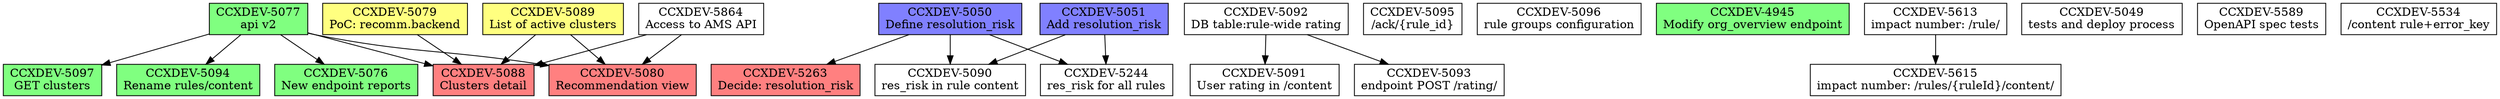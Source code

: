 digraph {
 #   rankdir = LR;

    CCXDEV_5077[shape="box",label="CCXDEV-5077\napi v2",style="filled",fillcolor="#80ff80"]
    CCXDEV_5097[shape="box",label="CCXDEV-5097\nGET clusters",style="filled",fillcolor="#80ff80"]
    CCXDEV_5094[shape="box",label="CCXDEV-5094\nRename rules/content",style="filled",fillcolor="#80ff80"]
    CCXDEV_5076[shape="box",label="CCXDEV-5076\nNew endpoint reports",style="filled",fillcolor="#80ff80"]
    CCXDEV_5079[shape="box",label="CCXDEV-5079\nPoC: recomm.backend",style="filled",fillcolor="#ffff80"]
    CCXDEV_5088[shape="box",label="CCXDEV-5088\nClusters detail",style="filled",fillcolor="#ff8080"]
    CCXDEV_5089[shape="box",label="CCXDEV-5089\nList of active clusters",style="filled",fillcolor="#ffff80"]
    CCXDEV_5080[shape="box",label="CCXDEV-5080\nRecommendation view",style="filled",fillcolor="#ff8080"]
    CCXDEV_5263[shape="box",label="CCXDEV-5263\nDecide: resolution_risk",style="filled",fillcolor="#ff8080"]
    CCXDEV_5050[shape="box",label="CCXDEV-5050\nDefine resolution_risk",style="filled",fillcolor="#8080ff"]
    CCXDEV_5051[shape="box",label="CCXDEV-5051\nAdd resolution_risk",style="filled",fillcolor="#8080ff"]
    CCXDEV_5244[shape="box",label="CCXDEV-5244\nres_risk for all rules"]
    CCXDEV_5090[shape="box",label="CCXDEV-5090\nres_risk in rule content"]
    CCXDEV_5091[shape="box",label="CCXDEV-5091\nUser rating in /content"]
    CCXDEV_5092[shape="box",label="CCXDEV-5092\nDB table:rule-wide rating"]
    CCXDEV_5093[shape="box",label="CCXDEV-5093\nendpoint POST /rating/"]
    CCXDEV_5095[shape="box",label="CCXDEV-5095\n/ack/{rule_id}"]
    CCXDEV_5096[shape="box",label="CCXDEV-5096\nrule groups configuration"]
    CCXDEV_4945[shape="box",label="CCXDEV-4945\nModify org_overview endpoint",style="filled",fillcolor="#80ff80"]
    CCXDEV_5613[shape="box",label="CCXDEV-5613\nimpact number: /rule/"]
    CCXDEV_5615[shape="box",label="CCXDEV-5615\nimpact number: /rules/{ruleId}/content/"]
    CCXDEV_5049[shape="box",label="CCXDEV-5049\ntests and deploy process"]
    CCXDEV_5587[shape="box",label="CCXDEV-5589\nOpenAPI spec tests"]
    CCXDEV_5534[shape="box",label="CCXDEV-5534\n/content rule+error_key"]
    CCXDEV_5864[shape="box",label="CCXDEV-5864\nAccess to AMS API"]

    CCXDEV_5077 -> CCXDEV_5097
    CCXDEV_5077 -> CCXDEV_5094
    CCXDEV_5077 -> CCXDEV_5076
    CCXDEV_5077 -> CCXDEV_5080
    CCXDEV_5089 -> CCXDEV_5080
    CCXDEV_5079 -> CCXDEV_5088
    CCXDEV_5089 -> CCXDEV_5088
    CCXDEV_5864 -> CCXDEV_5080
    CCXDEV_5864 -> CCXDEV_5088
    CCXDEV_5077 -> CCXDEV_5088
    CCXDEV_5050 -> CCXDEV_5244
    CCXDEV_5051 -> CCXDEV_5244
    CCXDEV_5050 -> CCXDEV_5090
    CCXDEV_5050 -> CCXDEV_5263
    CCXDEV_5051 -> CCXDEV_5090
    CCXDEV_5092 -> CCXDEV_5091
    CCXDEV_5092 -> CCXDEV_5093
    CCXDEV_5613 -> CCXDEV_5615
}
